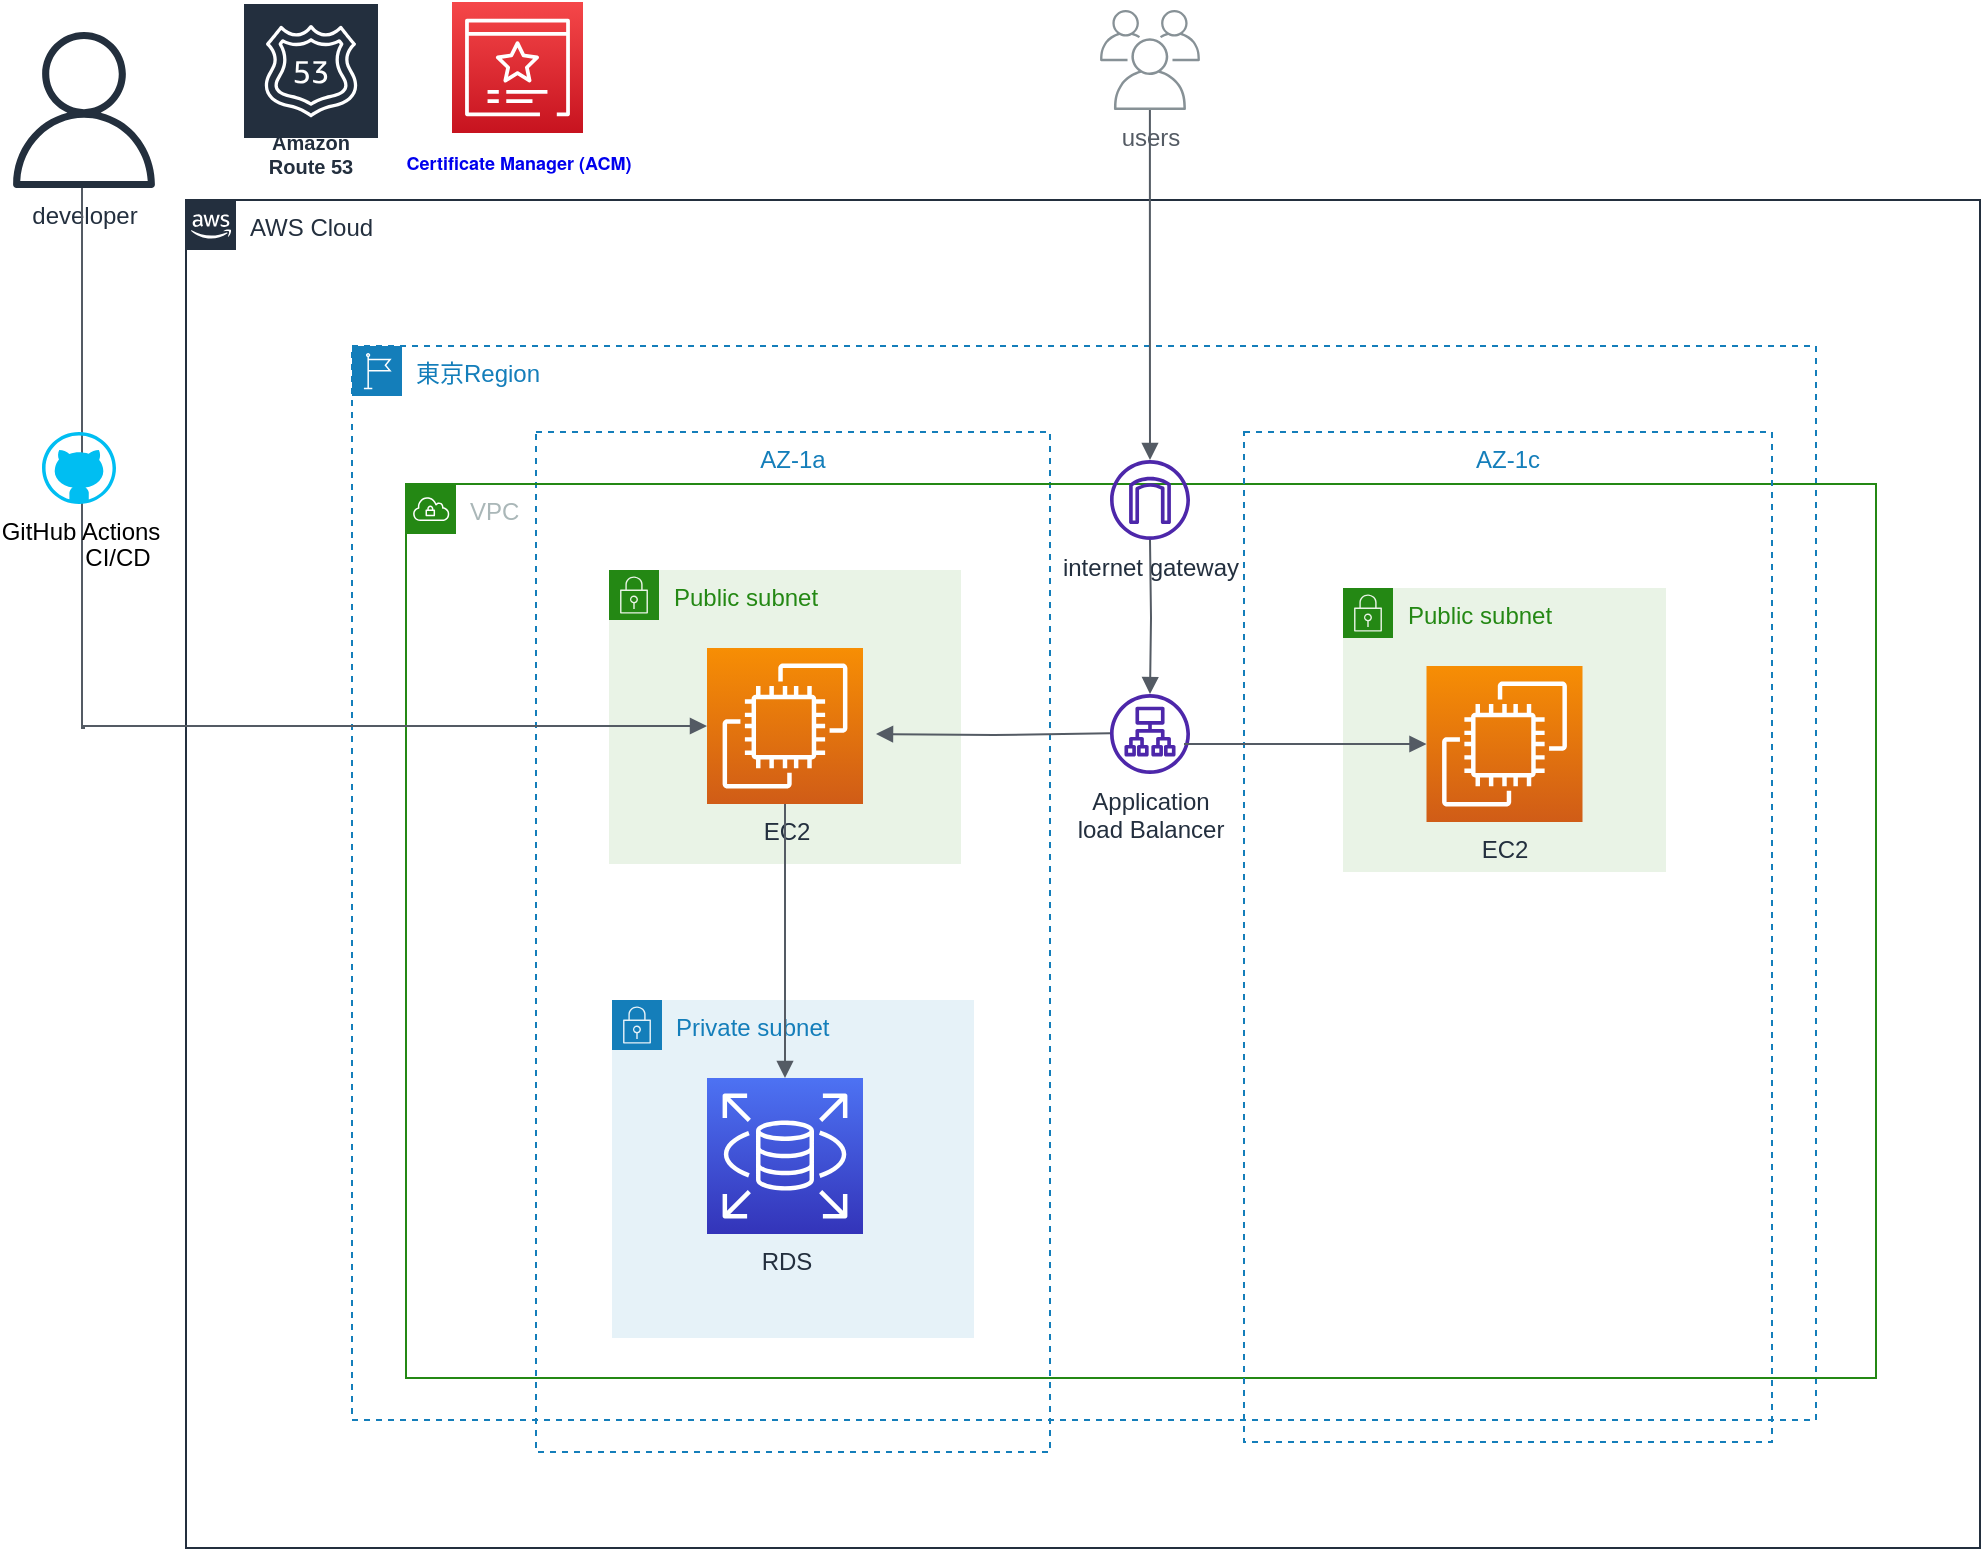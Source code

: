 <mxfile version="21.5.2" type="github">
  <diagram id="Ht1M8jgEwFfnCIfOTk4-" name="Page-1">
    <mxGraphModel dx="1509" dy="1639" grid="0" gridSize="10" guides="1" tooltips="1" connect="1" arrows="1" fold="1" page="1" pageScale="1" pageWidth="1169" pageHeight="827" background="#ffffff" math="0" shadow="0">
      <root>
        <mxCell id="0" />
        <mxCell id="1" parent="0" />
        <mxCell id="mW19Jw8WPf5lLDW3gT5k-19" value="Private subnet" style="points=[[0,0],[0.25,0],[0.5,0],[0.75,0],[1,0],[1,0.25],[1,0.5],[1,0.75],[1,1],[0.75,1],[0.5,1],[0.25,1],[0,1],[0,0.75],[0,0.5],[0,0.25]];outlineConnect=0;gradientColor=none;html=1;whiteSpace=wrap;fontSize=12;fontStyle=0;container=1;pointerEvents=0;collapsible=0;recursiveResize=0;shape=mxgraph.aws4.group;grIcon=mxgraph.aws4.group_security_group;grStroke=0;strokeColor=#147EBA;fillColor=#E6F2F8;verticalAlign=top;align=left;spacingLeft=30;fontColor=#147EBA;dashed=0;" parent="1" vertex="1">
          <mxGeometry x="316" y="-322" width="181" height="169" as="geometry" />
        </mxCell>
        <mxCell id="mW19Jw8WPf5lLDW3gT5k-4" value="AZ-1a" style="fillColor=none;strokeColor=#147EBA;dashed=1;verticalAlign=top;fontStyle=0;fontColor=#147EBA;whiteSpace=wrap;html=1;movable=0;resizable=0;rotatable=0;deletable=0;editable=0;locked=1;connectable=0;" parent="1" vertex="1">
          <mxGeometry x="278" y="-606" width="257" height="510" as="geometry" />
        </mxCell>
        <mxCell id="UEzPUAAOIrF-is8g5C7q-175" value="AWS Cloud" style="points=[[0,0],[0.25,0],[0.5,0],[0.75,0],[1,0],[1,0.25],[1,0.5],[1,0.75],[1,1],[0.75,1],[0.5,1],[0.25,1],[0,1],[0,0.75],[0,0.5],[0,0.25]];outlineConnect=0;gradientColor=none;html=1;whiteSpace=wrap;fontSize=12;fontStyle=0;shape=mxgraph.aws4.group;grIcon=mxgraph.aws4.group_aws_cloud_alt;strokeColor=#232F3E;fillColor=none;verticalAlign=top;align=left;spacingLeft=30;fontColor=#232F3E;dashed=0;labelBackgroundColor=#ffffff;container=1;pointerEvents=0;collapsible=0;recursiveResize=0;movable=1;resizable=1;rotatable=1;deletable=1;editable=1;locked=0;connectable=1;" parent="1" vertex="1">
          <mxGeometry x="103" y="-722" width="897" height="674" as="geometry" />
        </mxCell>
        <mxCell id="mW19Jw8WPf5lLDW3gT5k-2" value="東京Region" style="points=[[0,0],[0.25,0],[0.5,0],[0.75,0],[1,0],[1,0.25],[1,0.5],[1,0.75],[1,1],[0.75,1],[0.5,1],[0.25,1],[0,1],[0,0.75],[0,0.5],[0,0.25]];outlineConnect=0;gradientColor=none;html=1;whiteSpace=wrap;fontSize=12;fontStyle=0;container=1;pointerEvents=0;collapsible=0;recursiveResize=0;shape=mxgraph.aws4.group;grIcon=mxgraph.aws4.group_region;strokeColor=#147EBA;fillColor=none;verticalAlign=top;align=left;spacingLeft=30;fontColor=#147EBA;dashed=1;movable=1;resizable=1;rotatable=1;deletable=1;editable=1;locked=0;connectable=1;" parent="UEzPUAAOIrF-is8g5C7q-175" vertex="1">
          <mxGeometry x="83" y="73" width="732" height="537" as="geometry" />
        </mxCell>
        <mxCell id="mW19Jw8WPf5lLDW3gT5k-6" value="VPC" style="points=[[0,0],[0.25,0],[0.5,0],[0.75,0],[1,0],[1,0.25],[1,0.5],[1,0.75],[1,1],[0.75,1],[0.5,1],[0.25,1],[0,1],[0,0.75],[0,0.5],[0,0.25]];outlineConnect=0;gradientColor=none;html=1;whiteSpace=wrap;fontSize=12;fontStyle=0;container=1;pointerEvents=0;collapsible=0;recursiveResize=0;shape=mxgraph.aws4.group;grIcon=mxgraph.aws4.group_vpc;strokeColor=#248814;fillColor=none;verticalAlign=top;align=left;spacingLeft=30;fontColor=#AAB7B8;dashed=0;movable=0;resizable=0;rotatable=0;deletable=0;editable=0;locked=1;connectable=0;" parent="mW19Jw8WPf5lLDW3gT5k-2" vertex="1">
          <mxGeometry x="27" y="69" width="735" height="447" as="geometry" />
        </mxCell>
        <mxCell id="mW19Jw8WPf5lLDW3gT5k-7" value="Public subnet" style="points=[[0,0],[0.25,0],[0.5,0],[0.75,0],[1,0],[1,0.25],[1,0.5],[1,0.75],[1,1],[0.75,1],[0.5,1],[0.25,1],[0,1],[0,0.75],[0,0.5],[0,0.25]];outlineConnect=0;gradientColor=none;html=1;whiteSpace=wrap;fontSize=12;fontStyle=0;container=1;pointerEvents=0;collapsible=0;recursiveResize=0;shape=mxgraph.aws4.group;grIcon=mxgraph.aws4.group_security_group;grStroke=0;strokeColor=#248814;fillColor=#E9F3E6;verticalAlign=top;align=left;spacingLeft=30;fontColor=#248814;dashed=0;movable=1;resizable=1;rotatable=1;deletable=1;editable=1;locked=0;connectable=1;" parent="mW19Jw8WPf5lLDW3gT5k-2" vertex="1">
          <mxGeometry x="128.5" y="112" width="176" height="147" as="geometry" />
        </mxCell>
        <mxCell id="mW19Jw8WPf5lLDW3gT5k-27" value="EC2" style="sketch=0;points=[[0,0,0],[0.25,0,0],[0.5,0,0],[0.75,0,0],[1,0,0],[0,1,0],[0.25,1,0],[0.5,1,0],[0.75,1,0],[1,1,0],[0,0.25,0],[0,0.5,0],[0,0.75,0],[1,0.25,0],[1,0.5,0],[1,0.75,0]];outlineConnect=0;fontColor=#232F3E;gradientColor=#F78E04;gradientDirection=north;fillColor=#D05C17;strokeColor=#ffffff;dashed=0;verticalLabelPosition=bottom;verticalAlign=top;align=center;html=1;fontSize=12;fontStyle=0;aspect=fixed;shape=mxgraph.aws4.resourceIcon;resIcon=mxgraph.aws4.ec2;fontFamily=Helvetica;" parent="mW19Jw8WPf5lLDW3gT5k-7" vertex="1">
          <mxGeometry x="49" y="39" width="78" height="78" as="geometry" />
        </mxCell>
        <mxCell id="mW19Jw8WPf5lLDW3gT5k-28" value="RDS" style="sketch=0;points=[[0,0,0],[0.25,0,0],[0.5,0,0],[0.75,0,0],[1,0,0],[0,1,0],[0.25,1,0],[0.5,1,0],[0.75,1,0],[1,1,0],[0,0.25,0],[0,0.5,0],[0,0.75,0],[1,0.25,0],[1,0.5,0],[1,0.75,0]];outlineConnect=0;fontColor=#232F3E;gradientColor=#4D72F3;gradientDirection=north;fillColor=#3334B9;strokeColor=#ffffff;dashed=0;verticalLabelPosition=bottom;verticalAlign=top;align=center;html=1;fontSize=12;fontStyle=0;aspect=fixed;shape=mxgraph.aws4.resourceIcon;resIcon=mxgraph.aws4.rds;fontFamily=Helvetica;" parent="mW19Jw8WPf5lLDW3gT5k-2" vertex="1">
          <mxGeometry x="177.5" y="366" width="78" height="78" as="geometry" />
        </mxCell>
        <mxCell id="mW19Jw8WPf5lLDW3gT5k-46" value="" style="edgeStyle=orthogonalEdgeStyle;html=1;endArrow=block;elbow=vertical;startArrow=none;endFill=1;strokeColor=#545B64;rounded=0;fontFamily=Helvetica;fontSize=12;fontColor=#147EBA;entryX=0.5;entryY=0;entryDx=0;entryDy=0;entryPerimeter=0;" parent="mW19Jw8WPf5lLDW3gT5k-2" source="mW19Jw8WPf5lLDW3gT5k-27" target="mW19Jw8WPf5lLDW3gT5k-28" edge="1">
          <mxGeometry width="100" relative="1" as="geometry">
            <mxPoint x="88" y="275.63" as="sourcePoint" />
            <mxPoint x="188" y="275.63" as="targetPoint" />
          </mxGeometry>
        </mxCell>
        <mxCell id="mW19Jw8WPf5lLDW3gT5k-1" value="users" style="sketch=0;outlineConnect=0;gradientColor=none;fontColor=#545B64;strokeColor=none;fillColor=#879196;dashed=0;verticalLabelPosition=bottom;verticalAlign=top;align=center;html=1;fontSize=12;fontStyle=0;aspect=fixed;shape=mxgraph.aws4.illustration_users;pointerEvents=1" parent="1" vertex="1">
          <mxGeometry x="560" y="-817" width="50" height="50" as="geometry" />
        </mxCell>
        <mxCell id="mW19Jw8WPf5lLDW3gT5k-18" value="AZ-1c" style="fillColor=none;strokeColor=#147EBA;dashed=1;verticalAlign=top;fontStyle=0;fontColor=#147EBA;whiteSpace=wrap;html=1;movable=0;resizable=0;rotatable=0;deletable=0;editable=0;locked=1;connectable=0;" parent="1" vertex="1">
          <mxGeometry x="632" y="-606" width="264" height="505" as="geometry" />
        </mxCell>
        <mxCell id="mW19Jw8WPf5lLDW3gT5k-20" value="Public subnet" style="points=[[0,0],[0.25,0],[0.5,0],[0.75,0],[1,0],[1,0.25],[1,0.5],[1,0.75],[1,1],[0.75,1],[0.5,1],[0.25,1],[0,1],[0,0.75],[0,0.5],[0,0.25]];outlineConnect=0;gradientColor=none;html=1;whiteSpace=wrap;fontSize=12;fontStyle=0;container=1;pointerEvents=0;collapsible=0;recursiveResize=0;shape=mxgraph.aws4.group;grIcon=mxgraph.aws4.group_security_group;grStroke=0;strokeColor=#248814;fillColor=#E9F3E6;verticalAlign=top;align=left;spacingLeft=30;fontColor=#248814;dashed=0;" parent="1" vertex="1">
          <mxGeometry x="681.5" y="-528" width="161.5" height="142" as="geometry" />
        </mxCell>
        <mxCell id="mW19Jw8WPf5lLDW3gT5k-29" value="EC2" style="sketch=0;points=[[0,0,0],[0.25,0,0],[0.5,0,0],[0.75,0,0],[1,0,0],[0,1,0],[0.25,1,0],[0.5,1,0],[0.75,1,0],[1,1,0],[0,0.25,0],[0,0.5,0],[0,0.75,0],[1,0.25,0],[1,0.5,0],[1,0.75,0]];outlineConnect=0;fontColor=#232F3E;gradientColor=#F78E04;gradientDirection=north;fillColor=#D05C17;strokeColor=#ffffff;dashed=0;verticalLabelPosition=bottom;verticalAlign=top;align=center;html=1;fontSize=12;fontStyle=0;aspect=fixed;shape=mxgraph.aws4.resourceIcon;resIcon=mxgraph.aws4.ec2;fontFamily=Helvetica;" parent="1" vertex="1">
          <mxGeometry x="723.25" y="-489" width="78" height="78" as="geometry" />
        </mxCell>
        <mxCell id="mW19Jw8WPf5lLDW3gT5k-33" value="internet gateway" style="sketch=0;outlineConnect=0;fontColor=#232F3E;gradientColor=none;fillColor=#4D27AA;strokeColor=none;dashed=0;verticalLabelPosition=bottom;verticalAlign=top;align=center;html=1;fontSize=12;fontStyle=0;aspect=fixed;pointerEvents=1;shape=mxgraph.aws4.internet_gateway;fontFamily=Helvetica;" parent="1" vertex="1">
          <mxGeometry x="565" y="-592" width="40" height="40" as="geometry" />
        </mxCell>
        <mxCell id="mW19Jw8WPf5lLDW3gT5k-34" value="Application&lt;br&gt;load Balancer" style="sketch=0;outlineConnect=0;fontColor=#232F3E;gradientColor=none;fillColor=#4D27AA;strokeColor=none;dashed=0;verticalLabelPosition=bottom;verticalAlign=top;align=center;html=1;fontSize=12;fontStyle=0;aspect=fixed;pointerEvents=1;shape=mxgraph.aws4.application_load_balancer;fontFamily=Helvetica;" parent="1" vertex="1">
          <mxGeometry x="565" y="-475" width="40" height="40" as="geometry" />
        </mxCell>
        <mxCell id="mW19Jw8WPf5lLDW3gT5k-41" value="" style="edgeStyle=orthogonalEdgeStyle;html=1;endArrow=block;elbow=vertical;startArrow=none;endFill=1;strokeColor=#545B64;rounded=0;fontFamily=Helvetica;fontSize=12;fontColor=#147EBA;verticalAlign=middle;horizontal=1;" parent="1" target="mW19Jw8WPf5lLDW3gT5k-33" edge="1" source="mW19Jw8WPf5lLDW3gT5k-1">
          <mxGeometry width="100" relative="1" as="geometry">
            <mxPoint x="584" y="-724" as="sourcePoint" />
            <mxPoint x="522" y="-733" as="targetPoint" />
          </mxGeometry>
        </mxCell>
        <mxCell id="mW19Jw8WPf5lLDW3gT5k-43" value="" style="edgeStyle=orthogonalEdgeStyle;html=1;endArrow=block;elbow=vertical;startArrow=none;endFill=1;strokeColor=#545B64;rounded=0;fontFamily=Helvetica;fontSize=12;fontColor=#147EBA;verticalAlign=middle;horizontal=1;" parent="1" target="mW19Jw8WPf5lLDW3gT5k-34" edge="1">
          <mxGeometry width="100" relative="1" as="geometry">
            <mxPoint x="585" y="-552" as="sourcePoint" />
            <mxPoint x="586" y="-420" as="targetPoint" />
          </mxGeometry>
        </mxCell>
        <mxCell id="mW19Jw8WPf5lLDW3gT5k-44" value="" style="edgeStyle=orthogonalEdgeStyle;html=1;endArrow=none;elbow=vertical;startArrow=block;startFill=1;strokeColor=#545B64;rounded=0;fontFamily=Helvetica;fontSize=12;fontColor=#147EBA;" parent="1" edge="1">
          <mxGeometry width="100" relative="1" as="geometry">
            <mxPoint x="448" y="-455" as="sourcePoint" />
            <mxPoint x="565" y="-455.37" as="targetPoint" />
          </mxGeometry>
        </mxCell>
        <mxCell id="mW19Jw8WPf5lLDW3gT5k-45" value="" style="edgeStyle=orthogonalEdgeStyle;html=1;endArrow=block;elbow=vertical;startArrow=none;endFill=1;strokeColor=#545B64;rounded=0;fontFamily=Helvetica;fontSize=12;fontColor=#147EBA;" parent="1" target="mW19Jw8WPf5lLDW3gT5k-29" edge="1">
          <mxGeometry width="100" relative="1" as="geometry">
            <mxPoint x="602" y="-450" as="sourcePoint" />
            <mxPoint x="702" y="-455.37" as="targetPoint" />
            <Array as="points">
              <mxPoint x="602" y="-450" />
            </Array>
          </mxGeometry>
        </mxCell>
        <mxCell id="S90KqBL2kYxt-JUQE2gK-5" value="developer" style="sketch=0;outlineConnect=0;fontColor=#232F3E;gradientColor=none;fillColor=#232F3D;strokeColor=none;dashed=0;verticalLabelPosition=bottom;verticalAlign=top;align=center;html=1;fontSize=12;fontStyle=0;aspect=fixed;pointerEvents=1;shape=mxgraph.aws4.user;" vertex="1" parent="1">
          <mxGeometry x="13" y="-806" width="78" height="78" as="geometry" />
        </mxCell>
        <mxCell id="S90KqBL2kYxt-JUQE2gK-6" value="" style="edgeStyle=orthogonalEdgeStyle;html=1;endArrow=block;elbow=vertical;startArrow=none;endFill=1;strokeColor=#545B64;rounded=0;entryX=0;entryY=0.5;entryDx=0;entryDy=0;entryPerimeter=0;" edge="1" parent="1" target="mW19Jw8WPf5lLDW3gT5k-27">
          <mxGeometry width="100" relative="1" as="geometry">
            <mxPoint x="51" y="-728" as="sourcePoint" />
            <mxPoint x="51" y="-455" as="targetPoint" />
            <Array as="points">
              <mxPoint x="51" y="-458" />
              <mxPoint x="52" y="-458" />
            </Array>
          </mxGeometry>
        </mxCell>
        <mxCell id="S90KqBL2kYxt-JUQE2gK-7" value="CI/CD" style="text;strokeColor=none;align=center;fillColor=none;html=1;verticalAlign=middle;whiteSpace=wrap;rounded=0;" vertex="1" parent="1">
          <mxGeometry x="39" y="-558" width="60" height="30" as="geometry" />
        </mxCell>
        <mxCell id="S90KqBL2kYxt-JUQE2gK-8" value="GitHub Actions" style="verticalLabelPosition=bottom;html=1;verticalAlign=top;align=center;strokeColor=none;fillColor=#00BEF2;shape=mxgraph.azure.github_code;pointerEvents=1;" vertex="1" parent="1">
          <mxGeometry x="31" y="-606" width="37" height="36" as="geometry" />
        </mxCell>
        <mxCell id="S90KqBL2kYxt-JUQE2gK-3" value="Amazon Route 53" style="sketch=0;outlineConnect=0;fontColor=#232F3E;gradientColor=none;strokeColor=#ffffff;fillColor=#232F3E;dashed=0;verticalLabelPosition=middle;verticalAlign=bottom;align=center;html=1;whiteSpace=wrap;fontSize=10;fontStyle=1;spacing=3;shape=mxgraph.aws4.productIcon;prIcon=mxgraph.aws4.route_53;" vertex="1" parent="1">
          <mxGeometry x="131" y="-821" width="69" height="92" as="geometry" />
        </mxCell>
        <mxCell id="S90KqBL2kYxt-JUQE2gK-11" value="&lt;a style=&quot;background-color: rgb(255, 255, 255); text-decoration-line: none; font-weight: 700; font-family: &amp;quot;Amazon Ember&amp;quot;, &amp;quot;Helvetica Neue&amp;quot;, Roboto, Arial, sans-serif; text-align: start; font-size: 9px;&quot; aria-current=&quot;page&quot; class=&quot;awsui-side-navigation__header-link&quot; href=&quot;https://ap-northeast-1.console.aws.amazon.com/acm/home?region=ap-northeast-1#/welcome&quot;&gt;Certificate Manager (ACM)&lt;/a&gt;" style="sketch=0;points=[[0,0,0],[0.25,0,0],[0.5,0,0],[0.75,0,0],[1,0,0],[0,1,0],[0.25,1,0],[0.5,1,0],[0.75,1,0],[1,1,0],[0,0.25,0],[0,0.5,0],[0,0.75,0],[1,0.25,0],[1,0.5,0],[1,0.75,0]];outlineConnect=0;fontColor=#232F3E;gradientColor=#F54749;gradientDirection=north;fillColor=#C7131F;strokeColor=#ffffff;dashed=0;verticalLabelPosition=bottom;verticalAlign=top;align=center;html=1;fontSize=12;fontStyle=0;aspect=fixed;shape=mxgraph.aws4.resourceIcon;resIcon=mxgraph.aws4.certificate_manager_3;" vertex="1" parent="1">
          <mxGeometry x="236" y="-821" width="65.5" height="65.5" as="geometry" />
        </mxCell>
      </root>
    </mxGraphModel>
  </diagram>
</mxfile>
